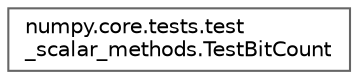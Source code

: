 digraph "Graphical Class Hierarchy"
{
 // LATEX_PDF_SIZE
  bgcolor="transparent";
  edge [fontname=Helvetica,fontsize=10,labelfontname=Helvetica,labelfontsize=10];
  node [fontname=Helvetica,fontsize=10,shape=box,height=0.2,width=0.4];
  rankdir="LR";
  Node0 [id="Node000000",label="numpy.core.tests.test\l_scalar_methods.TestBitCount",height=0.2,width=0.4,color="grey40", fillcolor="white", style="filled",URL="$de/dac/classnumpy_1_1core_1_1tests_1_1test__scalar__methods_1_1TestBitCount.html",tooltip=" "];
}
